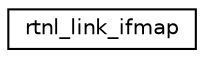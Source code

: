 digraph G
{
  edge [fontname="Helvetica",fontsize="10",labelfontname="Helvetica",labelfontsize="10"];
  node [fontname="Helvetica",fontsize="10",shape=record];
  rankdir="LR";
  Node1 [label="rtnl_link_ifmap",height=0.2,width=0.4,color="black", fillcolor="white", style="filled",URL="$structrtnl__link__ifmap.html"];
}
